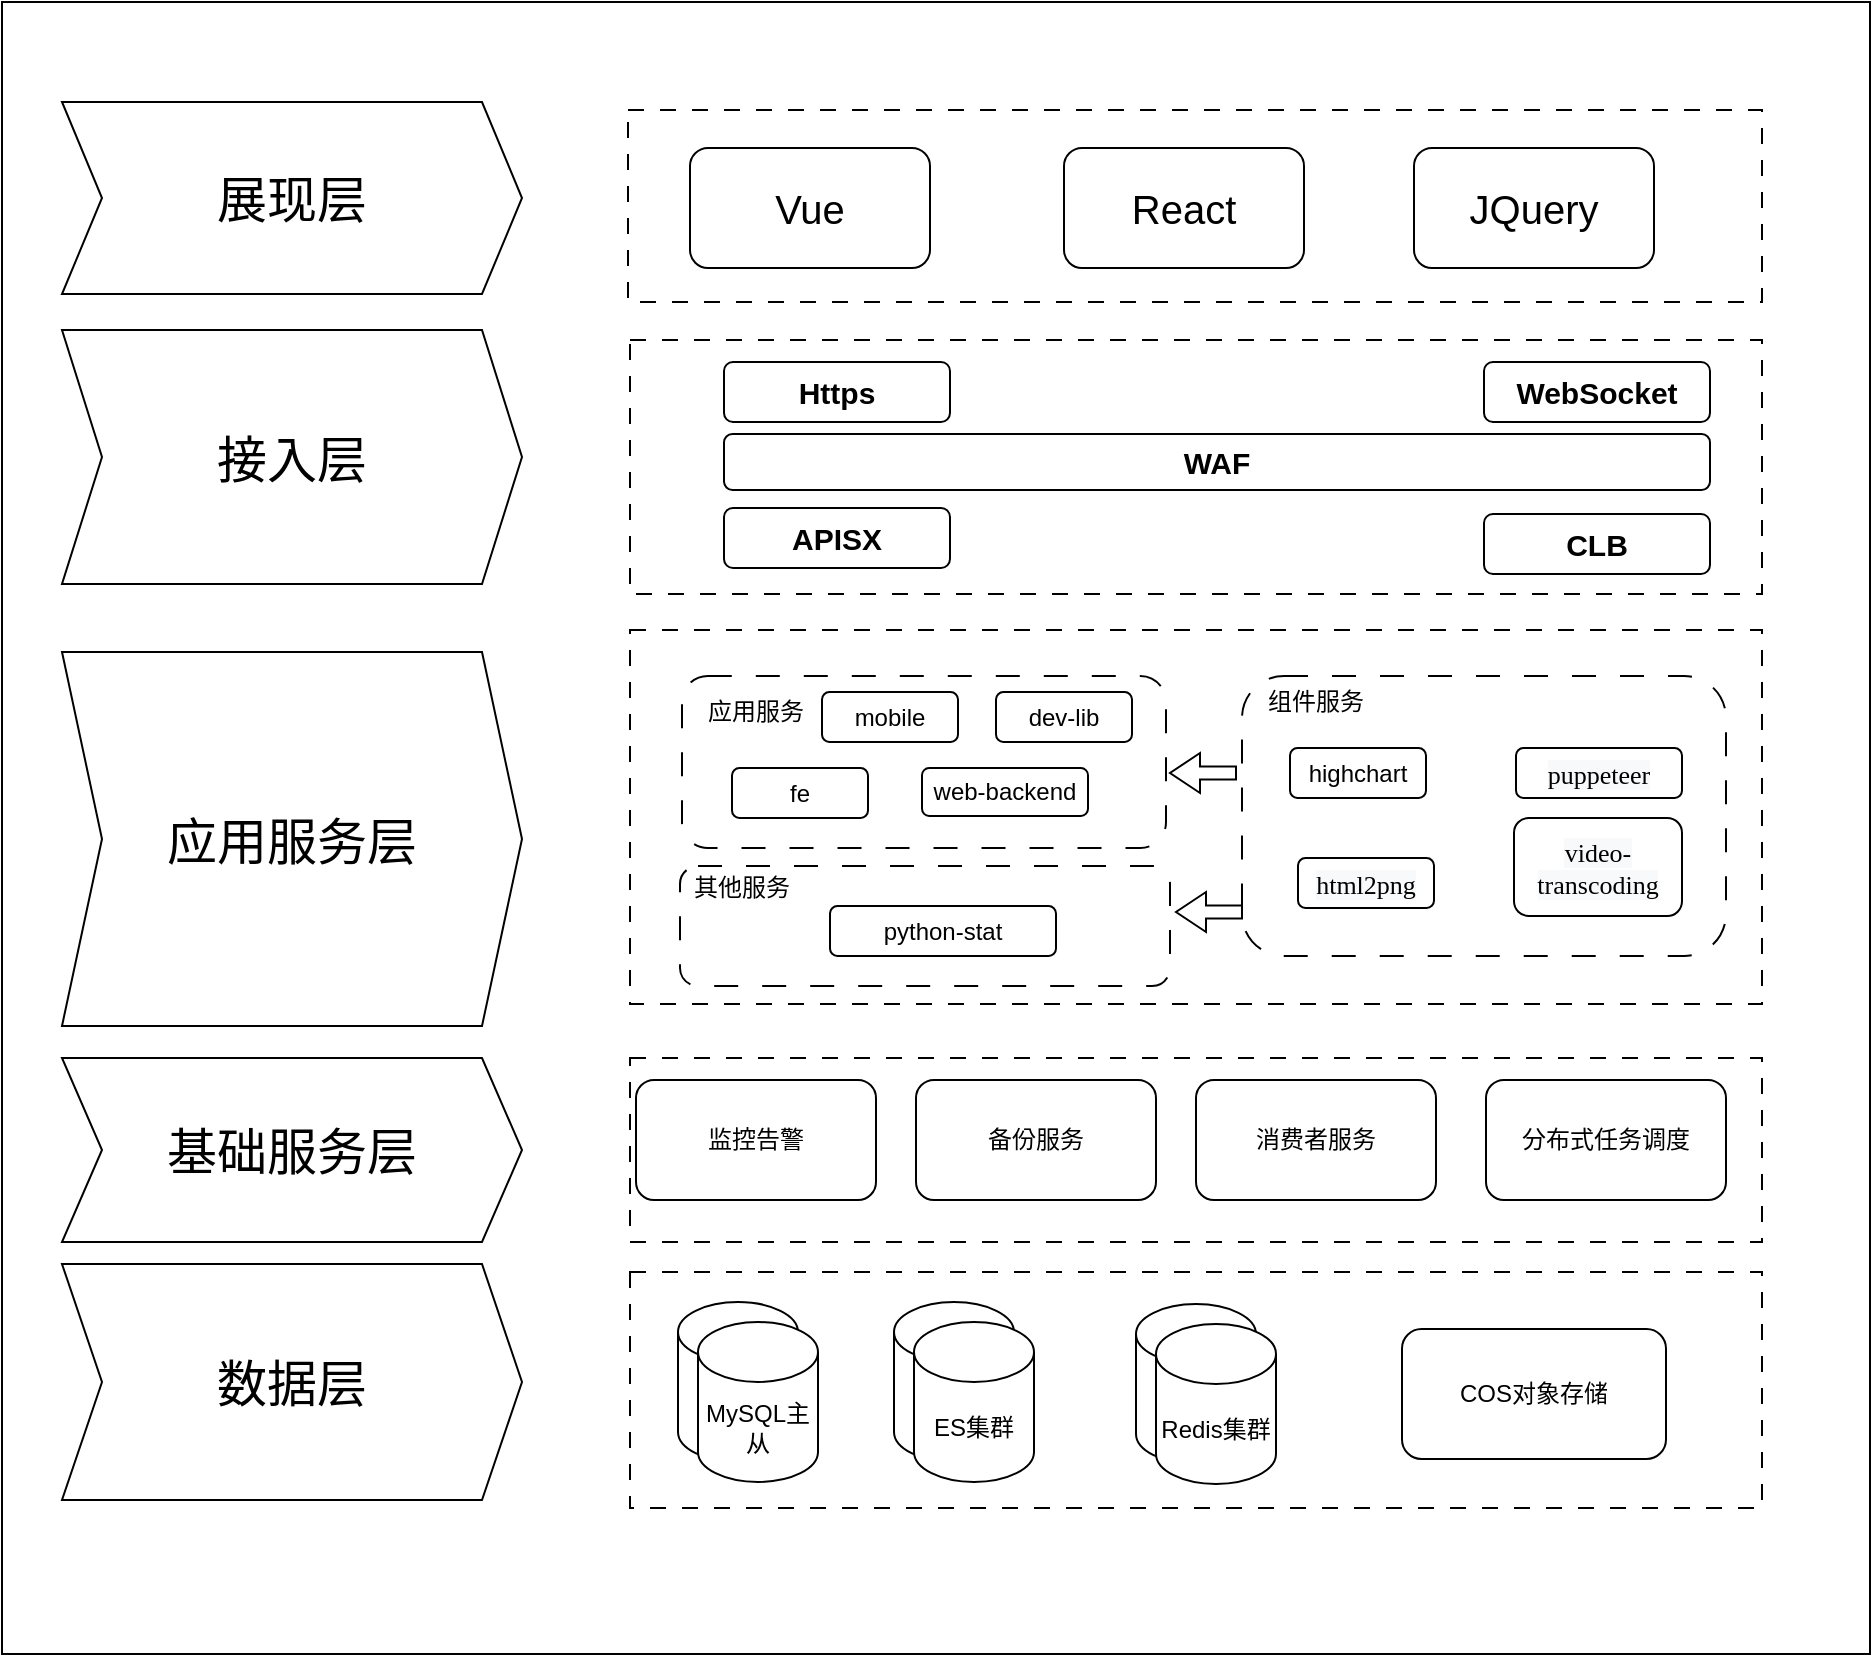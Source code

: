 <mxfile version="26.0.16">
  <diagram name="第 1 页" id="970Zb_opqBP0MtSNBVSl">
    <mxGraphModel dx="1741" dy="1100" grid="0" gridSize="10" guides="1" tooltips="1" connect="1" arrows="1" fold="1" page="0" pageScale="1" pageWidth="850" pageHeight="1100" math="0" shadow="0">
      <root>
        <mxCell id="0" />
        <mxCell id="1" parent="0" />
        <mxCell id="i6Jn5ERT1qPLRwLvSOFF-4" value="" style="whiteSpace=wrap;html=1;" vertex="1" parent="1">
          <mxGeometry x="212" y="122" width="934" height="826" as="geometry" />
        </mxCell>
        <mxCell id="i6Jn5ERT1qPLRwLvSOFF-3" value="&lt;font style=&quot;font-size: 25px;&quot;&gt;展现层&lt;/font&gt;" style="shape=step;perimeter=stepPerimeter;whiteSpace=wrap;html=1;fixedSize=1;" vertex="1" parent="1">
          <mxGeometry x="242" y="172" width="230" height="96" as="geometry" />
        </mxCell>
        <mxCell id="i6Jn5ERT1qPLRwLvSOFF-5" value="&lt;font style=&quot;font-size: 25px;&quot;&gt;接入层&lt;/font&gt;" style="shape=step;perimeter=stepPerimeter;whiteSpace=wrap;html=1;fixedSize=1;" vertex="1" parent="1">
          <mxGeometry x="242" y="286" width="230" height="127" as="geometry" />
        </mxCell>
        <mxCell id="i6Jn5ERT1qPLRwLvSOFF-6" value="&lt;font style=&quot;font-size: 25px;&quot;&gt;应用服务层&lt;/font&gt;" style="shape=step;perimeter=stepPerimeter;whiteSpace=wrap;html=1;fixedSize=1;" vertex="1" parent="1">
          <mxGeometry x="242" y="447" width="230" height="187" as="geometry" />
        </mxCell>
        <mxCell id="i6Jn5ERT1qPLRwLvSOFF-7" value="&lt;font style=&quot;font-size: 25px;&quot;&gt;基础服务层&lt;/font&gt;" style="shape=step;perimeter=stepPerimeter;whiteSpace=wrap;html=1;fixedSize=1;" vertex="1" parent="1">
          <mxGeometry x="242" y="650" width="230" height="92" as="geometry" />
        </mxCell>
        <mxCell id="i6Jn5ERT1qPLRwLvSOFF-8" value="&lt;font style=&quot;font-size: 25px;&quot;&gt;数据层&lt;/font&gt;" style="shape=step;perimeter=stepPerimeter;whiteSpace=wrap;html=1;fixedSize=1;" vertex="1" parent="1">
          <mxGeometry x="242" y="753" width="230" height="118" as="geometry" />
        </mxCell>
        <mxCell id="i6Jn5ERT1qPLRwLvSOFF-9" value="" style="rounded=0;whiteSpace=wrap;html=1;dashed=1;dashPattern=8 8;" vertex="1" parent="1">
          <mxGeometry x="526" y="757" width="566" height="118" as="geometry" />
        </mxCell>
        <mxCell id="i6Jn5ERT1qPLRwLvSOFF-14" value="" style="group" vertex="1" connectable="0" parent="1">
          <mxGeometry x="550" y="772" width="70" height="90" as="geometry" />
        </mxCell>
        <mxCell id="i6Jn5ERT1qPLRwLvSOFF-12" value="" style="shape=cylinder3;whiteSpace=wrap;html=1;boundedLbl=1;backgroundOutline=1;size=15;" vertex="1" parent="i6Jn5ERT1qPLRwLvSOFF-14">
          <mxGeometry width="60" height="80" as="geometry" />
        </mxCell>
        <mxCell id="i6Jn5ERT1qPLRwLvSOFF-13" value="MySQL主从" style="shape=cylinder3;whiteSpace=wrap;html=1;boundedLbl=1;backgroundOutline=1;size=15;" vertex="1" parent="i6Jn5ERT1qPLRwLvSOFF-14">
          <mxGeometry x="10" y="10" width="60" height="80" as="geometry" />
        </mxCell>
        <mxCell id="i6Jn5ERT1qPLRwLvSOFF-15" value="" style="group" vertex="1" connectable="0" parent="1">
          <mxGeometry x="658" y="772" width="70" height="90" as="geometry" />
        </mxCell>
        <mxCell id="i6Jn5ERT1qPLRwLvSOFF-16" value="" style="shape=cylinder3;whiteSpace=wrap;html=1;boundedLbl=1;backgroundOutline=1;size=15;" vertex="1" parent="i6Jn5ERT1qPLRwLvSOFF-15">
          <mxGeometry width="60" height="80" as="geometry" />
        </mxCell>
        <mxCell id="i6Jn5ERT1qPLRwLvSOFF-17" value="ES集群" style="shape=cylinder3;whiteSpace=wrap;html=1;boundedLbl=1;backgroundOutline=1;size=15;" vertex="1" parent="i6Jn5ERT1qPLRwLvSOFF-15">
          <mxGeometry x="10" y="10" width="60" height="80" as="geometry" />
        </mxCell>
        <mxCell id="i6Jn5ERT1qPLRwLvSOFF-18" value="" style="group" vertex="1" connectable="0" parent="1">
          <mxGeometry x="779" y="773" width="70" height="90" as="geometry" />
        </mxCell>
        <mxCell id="i6Jn5ERT1qPLRwLvSOFF-19" value="" style="shape=cylinder3;whiteSpace=wrap;html=1;boundedLbl=1;backgroundOutline=1;size=15;" vertex="1" parent="i6Jn5ERT1qPLRwLvSOFF-18">
          <mxGeometry width="60" height="80" as="geometry" />
        </mxCell>
        <mxCell id="i6Jn5ERT1qPLRwLvSOFF-20" value="Redis集群" style="shape=cylinder3;whiteSpace=wrap;html=1;boundedLbl=1;backgroundOutline=1;size=15;" vertex="1" parent="i6Jn5ERT1qPLRwLvSOFF-18">
          <mxGeometry x="10" y="10" width="60" height="80" as="geometry" />
        </mxCell>
        <mxCell id="i6Jn5ERT1qPLRwLvSOFF-22" value="" style="rounded=0;whiteSpace=wrap;html=1;dashed=1;dashPattern=8 8;" vertex="1" parent="1">
          <mxGeometry x="526" y="650" width="566" height="92" as="geometry" />
        </mxCell>
        <mxCell id="i6Jn5ERT1qPLRwLvSOFF-21" value="COS对象存储" style="rounded=1;whiteSpace=wrap;html=1;" vertex="1" parent="1">
          <mxGeometry x="912" y="785.5" width="132" height="65" as="geometry" />
        </mxCell>
        <mxCell id="i6Jn5ERT1qPLRwLvSOFF-23" value="" style="rounded=0;whiteSpace=wrap;html=1;dashed=1;dashPattern=8 8;" vertex="1" parent="1">
          <mxGeometry x="526" y="291" width="566" height="127" as="geometry" />
        </mxCell>
        <mxCell id="i6Jn5ERT1qPLRwLvSOFF-26" value="监控告警" style="rounded=1;whiteSpace=wrap;html=1;" vertex="1" parent="1">
          <mxGeometry x="529" y="661" width="120" height="60" as="geometry" />
        </mxCell>
        <mxCell id="i6Jn5ERT1qPLRwLvSOFF-27" value="备份服务" style="rounded=1;whiteSpace=wrap;html=1;" vertex="1" parent="1">
          <mxGeometry x="669" y="661" width="120" height="60" as="geometry" />
        </mxCell>
        <mxCell id="i6Jn5ERT1qPLRwLvSOFF-28" value="分布式任务调度" style="rounded=1;whiteSpace=wrap;html=1;" vertex="1" parent="1">
          <mxGeometry x="954" y="661" width="120" height="60" as="geometry" />
        </mxCell>
        <mxCell id="i6Jn5ERT1qPLRwLvSOFF-29" value="消费者服务" style="rounded=1;whiteSpace=wrap;html=1;" vertex="1" parent="1">
          <mxGeometry x="809" y="661" width="120" height="60" as="geometry" />
        </mxCell>
        <mxCell id="i6Jn5ERT1qPLRwLvSOFF-31" value="&lt;font style=&quot;font-size: 15px;&quot;&gt;&lt;b&gt;Https&lt;/b&gt;&lt;/font&gt;" style="rounded=1;whiteSpace=wrap;html=1;" vertex="1" parent="1">
          <mxGeometry x="573" y="302" width="113" height="30" as="geometry" />
        </mxCell>
        <mxCell id="i6Jn5ERT1qPLRwLvSOFF-32" value="" style="rounded=0;whiteSpace=wrap;html=1;dashed=1;dashPattern=8 8;" vertex="1" parent="1">
          <mxGeometry x="525" y="176" width="567" height="96" as="geometry" />
        </mxCell>
        <mxCell id="i6Jn5ERT1qPLRwLvSOFF-33" value="&lt;font style=&quot;font-size: 20px;&quot;&gt;Vue&lt;/font&gt;" style="rounded=1;whiteSpace=wrap;html=1;" vertex="1" parent="1">
          <mxGeometry x="556" y="195" width="120" height="60" as="geometry" />
        </mxCell>
        <mxCell id="i6Jn5ERT1qPLRwLvSOFF-36" value="&lt;font style=&quot;font-size: 20px;&quot;&gt;JQuery&lt;/font&gt;" style="rounded=1;whiteSpace=wrap;html=1;" vertex="1" parent="1">
          <mxGeometry x="918" y="195" width="120" height="60" as="geometry" />
        </mxCell>
        <mxCell id="i6Jn5ERT1qPLRwLvSOFF-37" value="&lt;font style=&quot;font-size: 15px;&quot;&gt;&lt;b&gt;WebSocket&lt;/b&gt;&lt;/font&gt;" style="rounded=1;whiteSpace=wrap;html=1;" vertex="1" parent="1">
          <mxGeometry x="953" y="302" width="113" height="30" as="geometry" />
        </mxCell>
        <mxCell id="i6Jn5ERT1qPLRwLvSOFF-38" value="&lt;font style=&quot;font-size: 15px;&quot;&gt;&lt;b&gt;WAF&lt;/b&gt;&lt;/font&gt;" style="rounded=1;whiteSpace=wrap;html=1;" vertex="1" parent="1">
          <mxGeometry x="573" y="338" width="493" height="28" as="geometry" />
        </mxCell>
        <mxCell id="i6Jn5ERT1qPLRwLvSOFF-40" value="&lt;font style=&quot;font-size: 15px;&quot;&gt;&lt;b&gt;APISX&lt;/b&gt;&lt;/font&gt;" style="rounded=1;whiteSpace=wrap;html=1;" vertex="1" parent="1">
          <mxGeometry x="573" y="375" width="113" height="30" as="geometry" />
        </mxCell>
        <mxCell id="i6Jn5ERT1qPLRwLvSOFF-41" value="&lt;font style=&quot;font-size: 15px;&quot;&gt;&lt;b&gt;CLB&lt;/b&gt;&lt;/font&gt;" style="rounded=1;whiteSpace=wrap;html=1;" vertex="1" parent="1">
          <mxGeometry x="953" y="378" width="113" height="30" as="geometry" />
        </mxCell>
        <mxCell id="i6Jn5ERT1qPLRwLvSOFF-42" value="" style="rounded=0;whiteSpace=wrap;html=1;dashed=1;dashPattern=8 8;" vertex="1" parent="1">
          <mxGeometry x="526" y="436" width="566" height="187" as="geometry" />
        </mxCell>
        <mxCell id="i6Jn5ERT1qPLRwLvSOFF-44" value="" style="rounded=1;whiteSpace=wrap;html=1;dashed=1;dashPattern=12 12;" vertex="1" parent="1">
          <mxGeometry x="552" y="459" width="242" height="86" as="geometry" />
        </mxCell>
        <mxCell id="i6Jn5ERT1qPLRwLvSOFF-45" value="应用服务" style="text;html=1;align=center;verticalAlign=middle;whiteSpace=wrap;rounded=0;" vertex="1" parent="1">
          <mxGeometry x="559" y="462" width="60" height="30" as="geometry" />
        </mxCell>
        <mxCell id="i6Jn5ERT1qPLRwLvSOFF-46" value="" style="rounded=1;whiteSpace=wrap;html=1;dashed=1;dashPattern=12 12;" vertex="1" parent="1">
          <mxGeometry x="832" y="459" width="242" height="140" as="geometry" />
        </mxCell>
        <mxCell id="i6Jn5ERT1qPLRwLvSOFF-47" value="组件服务" style="text;html=1;align=center;verticalAlign=middle;whiteSpace=wrap;rounded=0;" vertex="1" parent="1">
          <mxGeometry x="839" y="457" width="60" height="30" as="geometry" />
        </mxCell>
        <mxCell id="i6Jn5ERT1qPLRwLvSOFF-49" value="" style="html=1;shadow=0;dashed=0;align=center;verticalAlign=middle;shape=mxgraph.arrows2.arrow;dy=0.68;dx=15;flipH=1;notch=0;" vertex="1" parent="1">
          <mxGeometry x="796" y="497.5" width="33" height="20" as="geometry" />
        </mxCell>
        <mxCell id="i6Jn5ERT1qPLRwLvSOFF-50" value="highchart" style="rounded=1;whiteSpace=wrap;html=1;" vertex="1" parent="1">
          <mxGeometry x="856" y="495" width="68" height="25" as="geometry" />
        </mxCell>
        <mxCell id="i6Jn5ERT1qPLRwLvSOFF-51" value="&lt;span style=&quot;font-family: 默认字体; font-size: 13px; background-color: rgb(248, 249, 250);&quot;&gt;html2png&lt;/span&gt;" style="rounded=1;whiteSpace=wrap;html=1;" vertex="1" parent="1">
          <mxGeometry x="860" y="550" width="68" height="25" as="geometry" />
        </mxCell>
        <mxCell id="i6Jn5ERT1qPLRwLvSOFF-52" value="&lt;span style=&quot;font-family: 默认字体; font-size: 13px; background-color: rgb(248, 249, 250);&quot;&gt;puppeteer&lt;/span&gt;" style="rounded=1;whiteSpace=wrap;html=1;" vertex="1" parent="1">
          <mxGeometry x="969" y="495" width="83" height="25" as="geometry" />
        </mxCell>
        <mxCell id="i6Jn5ERT1qPLRwLvSOFF-53" value="&lt;span style=&quot;font-family: 默认字体; font-size: 13px; background-color: rgb(248, 249, 250);&quot;&gt;video-transcoding&lt;/span&gt;" style="rounded=1;whiteSpace=wrap;html=1;" vertex="1" parent="1">
          <mxGeometry x="968" y="530" width="84" height="49" as="geometry" />
        </mxCell>
        <mxCell id="i6Jn5ERT1qPLRwLvSOFF-54" value="web-backend" style="rounded=1;whiteSpace=wrap;html=1;" vertex="1" parent="1">
          <mxGeometry x="672" y="505" width="83" height="24" as="geometry" />
        </mxCell>
        <mxCell id="i6Jn5ERT1qPLRwLvSOFF-55" value="fe" style="rounded=1;whiteSpace=wrap;html=1;" vertex="1" parent="1">
          <mxGeometry x="577" y="505" width="68" height="25" as="geometry" />
        </mxCell>
        <mxCell id="i6Jn5ERT1qPLRwLvSOFF-56" value="dev-lib" style="rounded=1;whiteSpace=wrap;html=1;" vertex="1" parent="1">
          <mxGeometry x="709" y="467" width="68" height="25" as="geometry" />
        </mxCell>
        <mxCell id="i6Jn5ERT1qPLRwLvSOFF-57" value="mobile" style="rounded=1;whiteSpace=wrap;html=1;" vertex="1" parent="1">
          <mxGeometry x="622" y="467" width="68" height="25" as="geometry" />
        </mxCell>
        <mxCell id="i6Jn5ERT1qPLRwLvSOFF-59" value="" style="rounded=1;whiteSpace=wrap;html=1;dashed=1;dashPattern=12 12;" vertex="1" parent="1">
          <mxGeometry x="551" y="554" width="245" height="60" as="geometry" />
        </mxCell>
        <mxCell id="i6Jn5ERT1qPLRwLvSOFF-60" value="其他服务" style="text;html=1;align=center;verticalAlign=middle;whiteSpace=wrap;rounded=0;" vertex="1" parent="1">
          <mxGeometry x="552" y="550" width="60" height="30" as="geometry" />
        </mxCell>
        <mxCell id="i6Jn5ERT1qPLRwLvSOFF-61" value="python-stat" style="rounded=1;whiteSpace=wrap;html=1;" vertex="1" parent="1">
          <mxGeometry x="626" y="574" width="113" height="25" as="geometry" />
        </mxCell>
        <mxCell id="i6Jn5ERT1qPLRwLvSOFF-62" value="" style="html=1;shadow=0;dashed=0;align=center;verticalAlign=middle;shape=mxgraph.arrows2.arrow;dy=0.68;dx=15;flipH=1;notch=0;" vertex="1" parent="1">
          <mxGeometry x="799" y="567" width="33" height="20" as="geometry" />
        </mxCell>
        <mxCell id="i6Jn5ERT1qPLRwLvSOFF-64" value="&lt;font style=&quot;font-size: 20px;&quot;&gt;React&lt;/font&gt;" style="rounded=1;whiteSpace=wrap;html=1;" vertex="1" parent="1">
          <mxGeometry x="743" y="195" width="120" height="60" as="geometry" />
        </mxCell>
      </root>
    </mxGraphModel>
  </diagram>
</mxfile>
